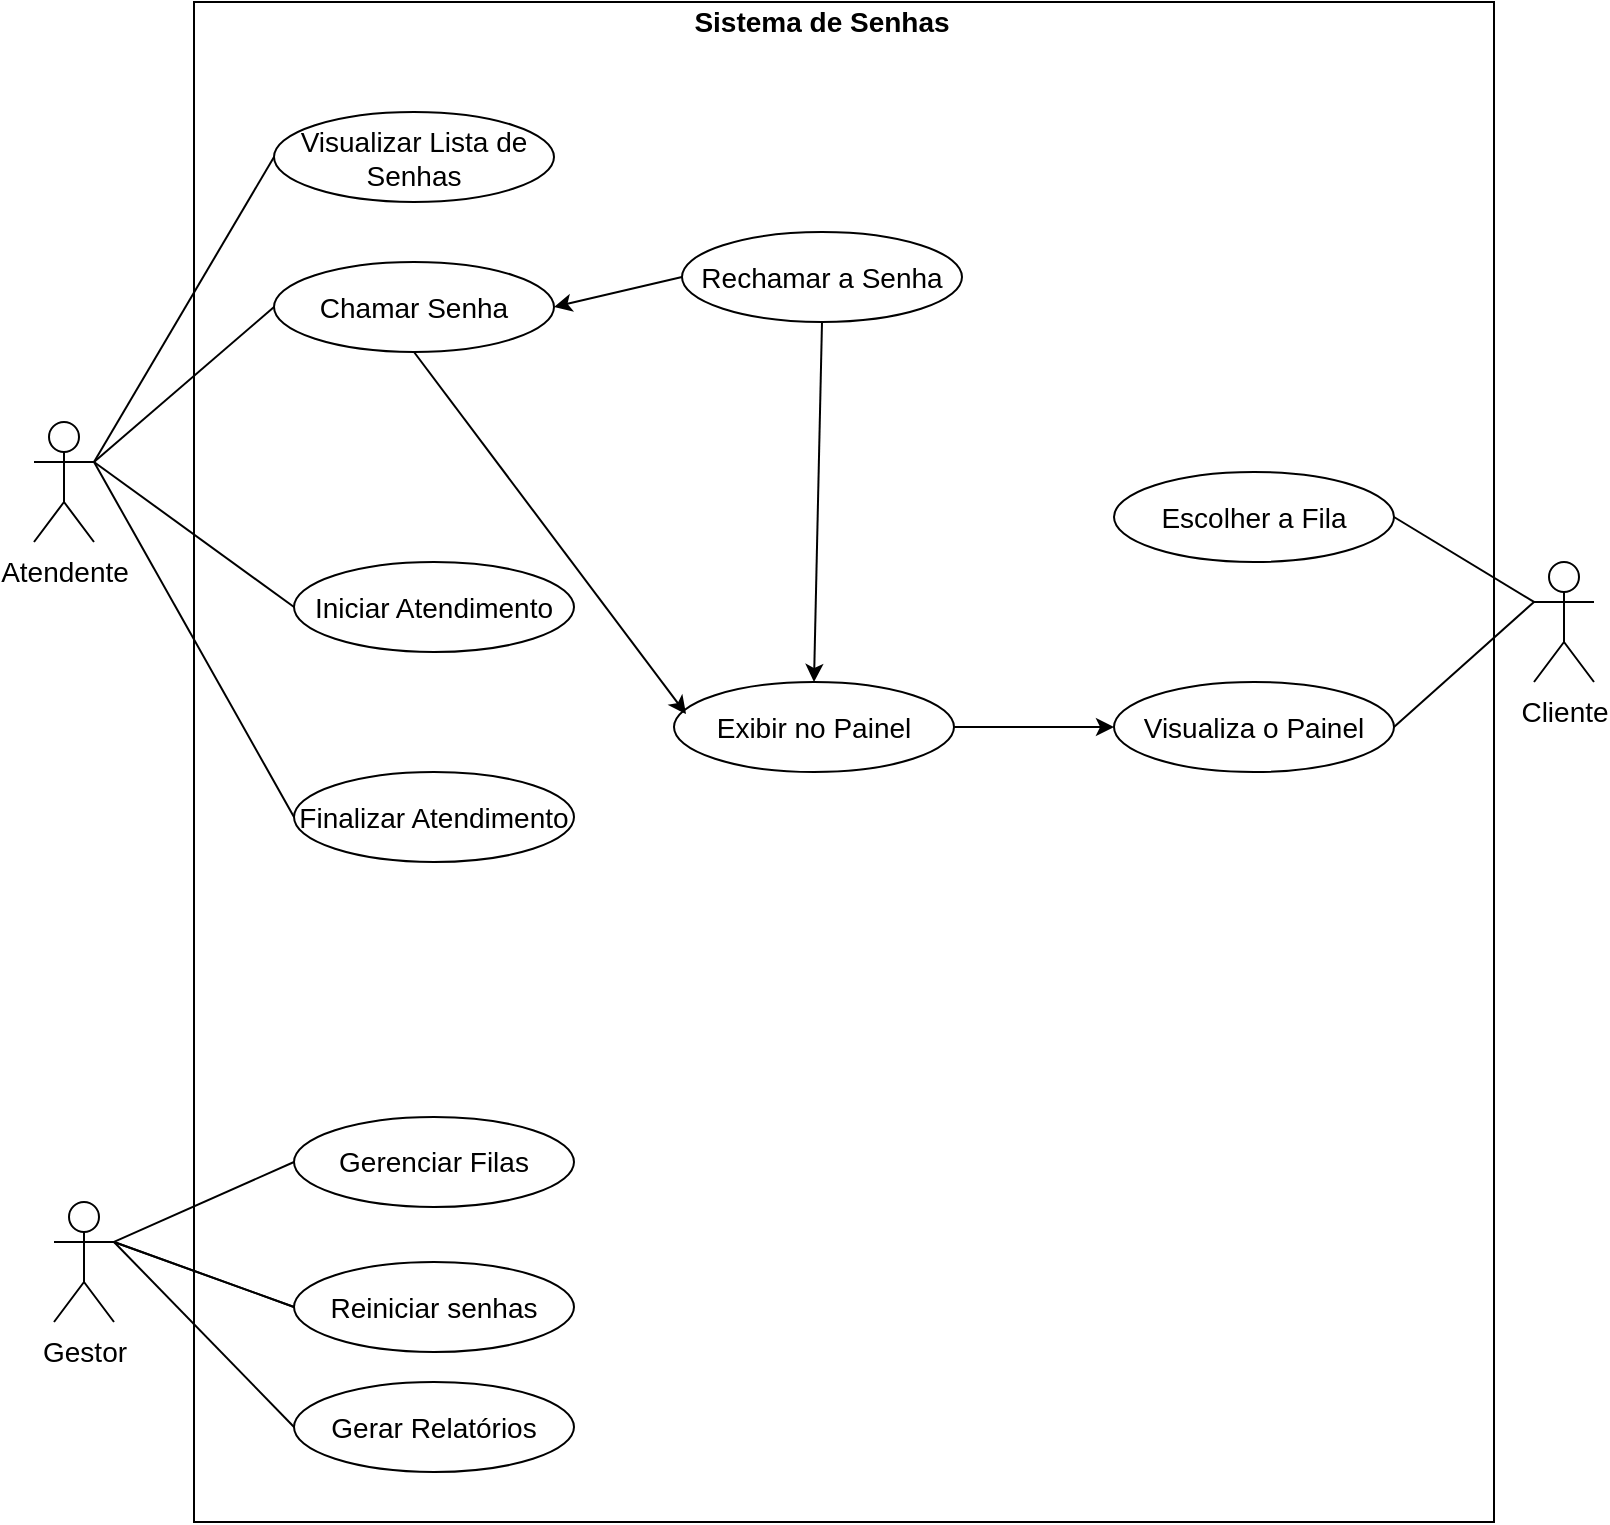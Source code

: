 <mxfile version="14.4.2" type="device"><diagram id="xAMxWQrPQvU8PmE2lXO4" name="Page-1"><mxGraphModel dx="806" dy="522" grid="1" gridSize="10" guides="1" tooltips="1" connect="1" arrows="1" fold="1" page="1" pageScale="1" pageWidth="827" pageHeight="1169" math="0" shadow="0"><root><mxCell id="0"/><mxCell id="1" parent="0"/><mxCell id="T-P1ySCTJqV3fCibNED--1" value="" style="rounded=0;whiteSpace=wrap;html=1;" vertex="1" parent="1"><mxGeometry x="100" y="50" width="650" height="760" as="geometry"/></mxCell><mxCell id="T-P1ySCTJqV3fCibNED--2" value="Sistema de Senhas" style="text;html=1;strokeColor=none;fillColor=none;align=center;verticalAlign=middle;whiteSpace=wrap;rounded=0;fontSize=14;fontStyle=1" vertex="1" parent="1"><mxGeometry x="314" y="50" width="200" height="20" as="geometry"/></mxCell><mxCell id="T-P1ySCTJqV3fCibNED--3" value="Atendente" style="shape=umlActor;verticalLabelPosition=bottom;verticalAlign=top;html=1;outlineConnect=0;fontSize=14;" vertex="1" parent="1"><mxGeometry x="20" y="260" width="30" height="60" as="geometry"/></mxCell><mxCell id="T-P1ySCTJqV3fCibNED--4" value="Visualizar Lista de Senhas" style="ellipse;whiteSpace=wrap;html=1;fontSize=14;" vertex="1" parent="1"><mxGeometry x="140" y="105" width="140" height="45" as="geometry"/></mxCell><mxCell id="T-P1ySCTJqV3fCibNED--5" value="Chamar Senha" style="ellipse;whiteSpace=wrap;html=1;fontSize=14;" vertex="1" parent="1"><mxGeometry x="140" y="180" width="140" height="45" as="geometry"/></mxCell><mxCell id="T-P1ySCTJqV3fCibNED--6" value="Rechamar a Senha" style="ellipse;whiteSpace=wrap;html=1;fontSize=14;" vertex="1" parent="1"><mxGeometry x="344" y="165" width="140" height="45" as="geometry"/></mxCell><mxCell id="T-P1ySCTJqV3fCibNED--7" value="Cliente" style="shape=umlActor;verticalLabelPosition=bottom;verticalAlign=top;html=1;fontSize=14;" vertex="1" parent="1"><mxGeometry x="770" y="330" width="30" height="60" as="geometry"/></mxCell><mxCell id="T-P1ySCTJqV3fCibNED--8" value="Escolher a Fila" style="ellipse;whiteSpace=wrap;html=1;fontSize=14;" vertex="1" parent="1"><mxGeometry x="560" y="285" width="140" height="45" as="geometry"/></mxCell><mxCell id="T-P1ySCTJqV3fCibNED--9" value="" style="endArrow=none;html=1;fontSize=14;entryX=0;entryY=0.333;entryDx=0;entryDy=0;entryPerimeter=0;exitX=1;exitY=0.5;exitDx=0;exitDy=0;" edge="1" parent="1" source="T-P1ySCTJqV3fCibNED--8" target="T-P1ySCTJqV3fCibNED--7"><mxGeometry width="50" height="50" relative="1" as="geometry"><mxPoint x="290" y="400" as="sourcePoint"/><mxPoint x="770" y="360" as="targetPoint"/></mxGeometry></mxCell><mxCell id="T-P1ySCTJqV3fCibNED--10" value="" style="endArrow=none;html=1;fontSize=14;entryX=0;entryY=0.5;entryDx=0;entryDy=0;exitX=1;exitY=0.333;exitDx=0;exitDy=0;exitPerimeter=0;" edge="1" parent="1" source="T-P1ySCTJqV3fCibNED--3" target="T-P1ySCTJqV3fCibNED--5"><mxGeometry width="50" height="50" relative="1" as="geometry"><mxPoint x="180" y="330" as="sourcePoint"/><mxPoint x="230" y="280" as="targetPoint"/></mxGeometry></mxCell><mxCell id="T-P1ySCTJqV3fCibNED--11" value="" style="endArrow=none;html=1;fontSize=14;entryX=0;entryY=0.5;entryDx=0;entryDy=0;exitX=1;exitY=0.333;exitDx=0;exitDy=0;exitPerimeter=0;" edge="1" parent="1" source="T-P1ySCTJqV3fCibNED--3" target="T-P1ySCTJqV3fCibNED--4"><mxGeometry width="50" height="50" relative="1" as="geometry"><mxPoint x="170" y="330" as="sourcePoint"/><mxPoint x="220" y="280" as="targetPoint"/></mxGeometry></mxCell><mxCell id="T-P1ySCTJqV3fCibNED--12" value="" style="endArrow=classic;html=1;fontSize=14;entryX=1;entryY=0.5;entryDx=0;entryDy=0;exitX=0;exitY=0.5;exitDx=0;exitDy=0;" edge="1" parent="1" source="T-P1ySCTJqV3fCibNED--6" target="T-P1ySCTJqV3fCibNED--5"><mxGeometry width="50" height="50" relative="1" as="geometry"><mxPoint x="290" y="340" as="sourcePoint"/><mxPoint x="340" y="290" as="targetPoint"/></mxGeometry></mxCell><mxCell id="T-P1ySCTJqV3fCibNED--13" value="Visualiza o Painel" style="ellipse;whiteSpace=wrap;html=1;fontSize=14;" vertex="1" parent="1"><mxGeometry x="560" y="390" width="140" height="45" as="geometry"/></mxCell><mxCell id="T-P1ySCTJqV3fCibNED--14" value="" style="endArrow=none;html=1;fontSize=14;entryX=0;entryY=0.333;entryDx=0;entryDy=0;entryPerimeter=0;exitX=1;exitY=0.5;exitDx=0;exitDy=0;" edge="1" parent="1" source="T-P1ySCTJqV3fCibNED--13" target="T-P1ySCTJqV3fCibNED--7"><mxGeometry width="50" height="50" relative="1" as="geometry"><mxPoint x="660" y="500" as="sourcePoint"/><mxPoint x="710" y="450" as="targetPoint"/></mxGeometry></mxCell><mxCell id="T-P1ySCTJqV3fCibNED--15" value="Exibir no Painel" style="ellipse;whiteSpace=wrap;html=1;fontSize=14;" vertex="1" parent="1"><mxGeometry x="340" y="390" width="140" height="45" as="geometry"/></mxCell><mxCell id="T-P1ySCTJqV3fCibNED--16" value="" style="endArrow=classic;html=1;fontSize=14;entryX=0.043;entryY=0.356;entryDx=0;entryDy=0;entryPerimeter=0;exitX=0.5;exitY=1;exitDx=0;exitDy=0;" edge="1" parent="1" source="T-P1ySCTJqV3fCibNED--5" target="T-P1ySCTJqV3fCibNED--15"><mxGeometry width="50" height="50" relative="1" as="geometry"><mxPoint x="200" y="310" as="sourcePoint"/><mxPoint x="250" y="260" as="targetPoint"/></mxGeometry></mxCell><mxCell id="T-P1ySCTJqV3fCibNED--17" value="" style="endArrow=classic;html=1;fontSize=14;entryX=0;entryY=0.5;entryDx=0;entryDy=0;exitX=1;exitY=0.5;exitDx=0;exitDy=0;" edge="1" parent="1" source="T-P1ySCTJqV3fCibNED--15" target="T-P1ySCTJqV3fCibNED--13"><mxGeometry width="50" height="50" relative="1" as="geometry"><mxPoint x="480" y="450" as="sourcePoint"/><mxPoint x="530" y="400" as="targetPoint"/></mxGeometry></mxCell><mxCell id="T-P1ySCTJqV3fCibNED--18" value="" style="endArrow=classic;html=1;fontSize=14;entryX=0.5;entryY=0;entryDx=0;entryDy=0;exitX=0.5;exitY=1;exitDx=0;exitDy=0;" edge="1" parent="1" source="T-P1ySCTJqV3fCibNED--6" target="T-P1ySCTJqV3fCibNED--15"><mxGeometry width="50" height="50" relative="1" as="geometry"><mxPoint x="350" y="310" as="sourcePoint"/><mxPoint x="400" y="260" as="targetPoint"/></mxGeometry></mxCell><mxCell id="T-P1ySCTJqV3fCibNED--19" value="Iniciar Atendimento" style="ellipse;whiteSpace=wrap;html=1;fontSize=14;" vertex="1" parent="1"><mxGeometry x="150" y="330" width="140" height="45" as="geometry"/></mxCell><mxCell id="T-P1ySCTJqV3fCibNED--20" value="Finalizar Atendimento" style="ellipse;whiteSpace=wrap;html=1;fontSize=14;" vertex="1" parent="1"><mxGeometry x="150" y="435" width="140" height="45" as="geometry"/></mxCell><mxCell id="T-P1ySCTJqV3fCibNED--21" value="" style="endArrow=none;html=1;fontSize=14;entryX=0;entryY=0.5;entryDx=0;entryDy=0;exitX=1;exitY=0.333;exitDx=0;exitDy=0;exitPerimeter=0;" edge="1" parent="1" source="T-P1ySCTJqV3fCibNED--3" target="T-P1ySCTJqV3fCibNED--19"><mxGeometry width="50" height="50" relative="1" as="geometry"><mxPoint x="10" y="370" as="sourcePoint"/><mxPoint x="60" y="320" as="targetPoint"/></mxGeometry></mxCell><mxCell id="T-P1ySCTJqV3fCibNED--22" value="" style="endArrow=none;html=1;fontSize=14;entryX=1;entryY=0.333;entryDx=0;entryDy=0;entryPerimeter=0;exitX=0;exitY=0.5;exitDx=0;exitDy=0;" edge="1" parent="1" source="T-P1ySCTJqV3fCibNED--20" target="T-P1ySCTJqV3fCibNED--3"><mxGeometry width="50" height="50" relative="1" as="geometry"><mxPoint x="40" y="400" as="sourcePoint"/><mxPoint x="90" y="350" as="targetPoint"/></mxGeometry></mxCell><mxCell id="T-P1ySCTJqV3fCibNED--23" value="Gestor" style="shape=umlActor;verticalLabelPosition=bottom;verticalAlign=top;html=1;outlineConnect=0;fontSize=14;" vertex="1" parent="1"><mxGeometry x="30" y="650" width="30" height="60" as="geometry"/></mxCell><mxCell id="T-P1ySCTJqV3fCibNED--24" value="Gerenciar Filas" style="ellipse;whiteSpace=wrap;html=1;fontSize=14;" vertex="1" parent="1"><mxGeometry x="150" y="607.5" width="140" height="45" as="geometry"/></mxCell><mxCell id="T-P1ySCTJqV3fCibNED--25" value="" style="endArrow=none;html=1;fontSize=14;entryX=0;entryY=0.5;entryDx=0;entryDy=0;exitX=1;exitY=0.333;exitDx=0;exitDy=0;exitPerimeter=0;" edge="1" parent="1" source="T-P1ySCTJqV3fCibNED--23" target="T-P1ySCTJqV3fCibNED--24"><mxGeometry width="50" height="50" relative="1" as="geometry"><mxPoint x="110" y="730" as="sourcePoint"/><mxPoint x="160" y="680" as="targetPoint"/></mxGeometry></mxCell><mxCell id="T-P1ySCTJqV3fCibNED--26" value="Reiniciar senhas" style="ellipse;whiteSpace=wrap;html=1;fontSize=14;" vertex="1" parent="1"><mxGeometry x="150" y="680" width="140" height="45" as="geometry"/></mxCell><mxCell id="T-P1ySCTJqV3fCibNED--27" value="" style="endArrow=none;html=1;fontSize=14;entryX=0;entryY=0.5;entryDx=0;entryDy=0;exitX=1;exitY=0.333;exitDx=0;exitDy=0;exitPerimeter=0;" edge="1" parent="1" target="T-P1ySCTJqV3fCibNED--26" source="T-P1ySCTJqV3fCibNED--23"><mxGeometry width="50" height="50" relative="1" as="geometry"><mxPoint x="70" y="695" as="sourcePoint"/><mxPoint x="170" y="755" as="targetPoint"/></mxGeometry></mxCell><mxCell id="T-P1ySCTJqV3fCibNED--28" value="" style="endArrow=none;html=1;fontSize=14;entryX=0;entryY=0.5;entryDx=0;entryDy=0;exitX=1;exitY=0.333;exitDx=0;exitDy=0;exitPerimeter=0;" edge="1" parent="1"><mxGeometry width="50" height="50" relative="1" as="geometry"><mxPoint x="60" y="670" as="sourcePoint"/><mxPoint x="150" y="702.5" as="targetPoint"/></mxGeometry></mxCell><mxCell id="T-P1ySCTJqV3fCibNED--29" value="Gerar Relatórios" style="ellipse;whiteSpace=wrap;html=1;fontSize=14;" vertex="1" parent="1"><mxGeometry x="150" y="740" width="140" height="45" as="geometry"/></mxCell><mxCell id="T-P1ySCTJqV3fCibNED--30" value="" style="endArrow=none;html=1;fontSize=14;entryX=0;entryY=0.5;entryDx=0;entryDy=0;exitX=1;exitY=0.333;exitDx=0;exitDy=0;exitPerimeter=0;" edge="1" parent="1" source="T-P1ySCTJqV3fCibNED--23"><mxGeometry width="50" height="50" relative="1" as="geometry"><mxPoint x="60" y="730" as="sourcePoint"/><mxPoint x="150" y="762.5" as="targetPoint"/></mxGeometry></mxCell></root></mxGraphModel></diagram></mxfile>